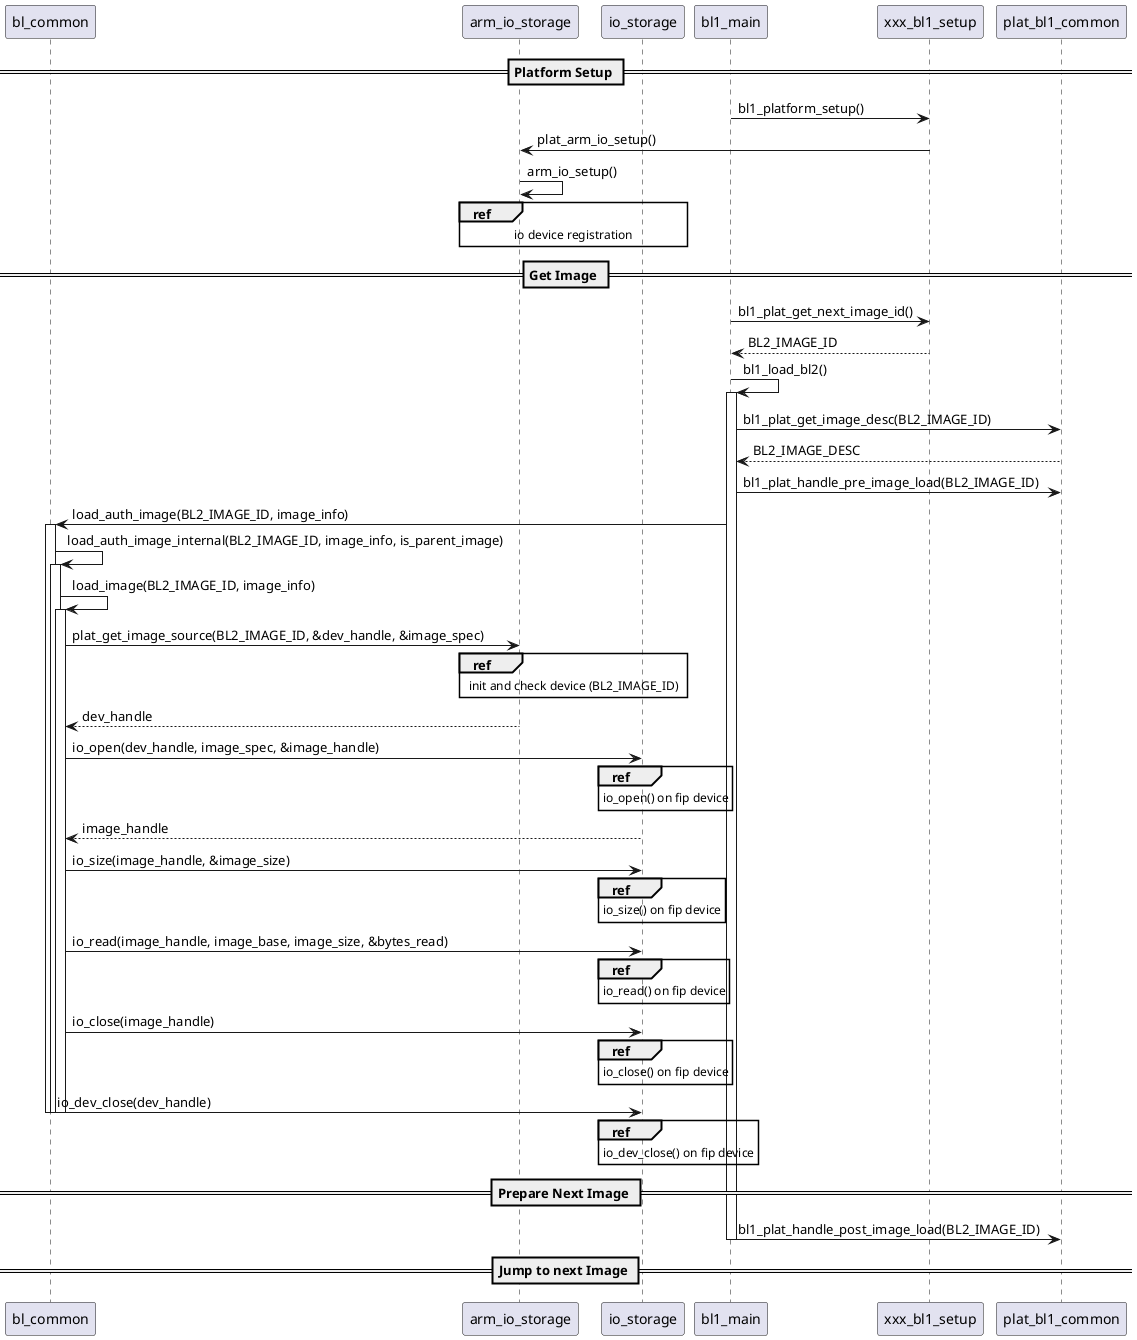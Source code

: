 @startuml

participant bl_common
participant arm_io_storage
participant io_storage

== Platform Setup ==

bl1_main -> xxx_bl1_setup : bl1_platform_setup()
xxx_bl1_setup -> arm_io_storage : plat_arm_io_setup()

arm_io_storage -> arm_io_storage : arm_io_setup()
ref over arm_io_storage, io_storage : io device registration

== Get Image ==
bl1_main -> xxx_bl1_setup : bl1_plat_get_next_image_id()
bl1_main <-- xxx_bl1_setup : BL2_IMAGE_ID

bl1_main -> bl1_main : bl1_load_bl2()
activate bl1_main
bl1_main -> plat_bl1_common : bl1_plat_get_image_desc(BL2_IMAGE_ID)
bl1_main <-- plat_bl1_common : BL2_IMAGE_DESC

bl1_main -> plat_bl1_common : bl1_plat_handle_pre_image_load(BL2_IMAGE_ID)

bl1_main -> bl_common : load_auth_image(BL2_IMAGE_ID, image_info)
activate bl_common
bl_common -> bl_common : load_auth_image_internal(BL2_IMAGE_ID, image_info, is_parent_image)
activate bl_common
bl_common -> bl_common : load_image(BL2_IMAGE_ID, image_info)
activate bl_common
bl_common -> arm_io_storage : plat_get_image_source(BL2_IMAGE_ID, &dev_handle, &image_spec)
ref over arm_io_storage, io_storage : init and check device (BL2_IMAGE_ID)
bl_common <-- arm_io_storage : dev_handle

bl_common -> io_storage : io_open(dev_handle, image_spec, &image_handle)
ref over io_storage : io_open() on fip device
bl_common <-- io_storage : image_handle
bl_common -> io_storage : io_size(image_handle, &image_size)
ref over io_storage : io_size() on fip device
bl_common -> io_storage : io_read(image_handle, image_base, image_size, &bytes_read)
ref over io_storage : io_read() on fip device
bl_common -> io_storage : io_close(image_handle)
ref over io_storage : io_close() on fip device
bl_common -> io_storage : io_dev_close(dev_handle)
ref over io_storage : io_dev_close() on fip device

deactivate bl_common
deactivate bl_common
deactivate bl_common

== Prepare Next Image ==
bl1_main -> plat_bl1_common : bl1_plat_handle_post_image_load(BL2_IMAGE_ID)

deactivate bl1_main

== Jump to next Image ==

@enduml
